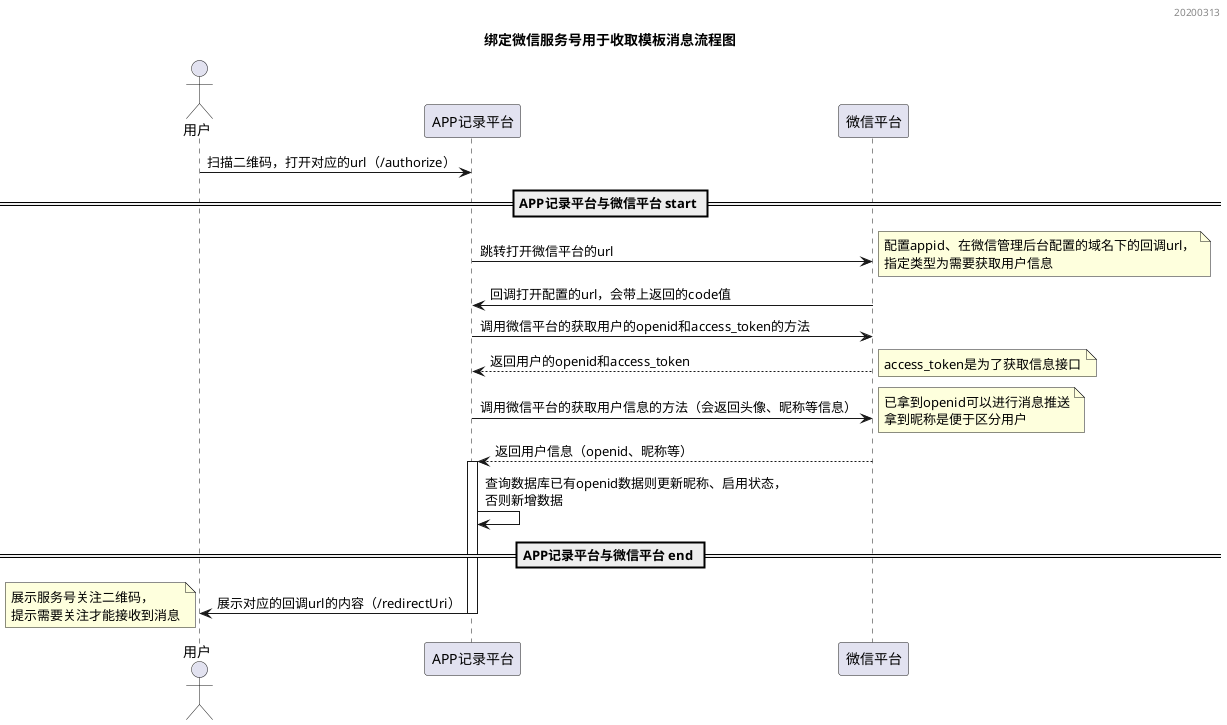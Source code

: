 // 微信服务号，关注绑定通知。
// 拿到服务号的关注者对应这个服务号的openId、昵称。
// 用于模板消息发送。

// actor, boundary, control, entity, database，collections
// 参与者、边界、控件、实体、数据库、集合

// newpage 分页，相当于多个图片
// == ==  分段

@startuml

header 20200313

title 绑定微信服务号用于收取模板消息流程图

actor 用户

用户 -> APP记录平台 : 扫描二维码，打开对应的url（/authorize）

== APP记录平台与微信平台 start ==

APP记录平台 -> 微信平台 : 跳转打开微信平台的url
note right : 配置appid、在微信管理后台配置的域名下的回调url，\n指定类型为需要获取用户信息
微信平台 -> APP记录平台 : 回调打开配置的url，会带上返回的code值
APP记录平台 -> 微信平台 : 调用微信平台的获取用户的openid和access_token的方法
APP记录平台 <-- 微信平台 : 返回用户的openid和access_token
note right : access_token是为了获取信息接口
APP记录平台 -> 微信平台 : 调用微信平台的获取用户信息的方法（会返回头像、昵称等信息）
note right : 已拿到openid可以进行消息推送\n拿到昵称是便于区分用户
APP记录平台 <-- 微信平台 : 返回用户信息（openid、昵称等）

activate APP记录平台
APP记录平台 -> APP记录平台 : 查询数据库已有openid数据则更新昵称、启用状态，\n否则新增数据

== APP记录平台与微信平台 end ==

APP记录平台 -> 用户 : 展示对应的回调url的内容（/redirectUri）
note left :  展示服务号关注二维码，\n提示需要关注才能接收到消息

deactivate APP记录平台

@enduml